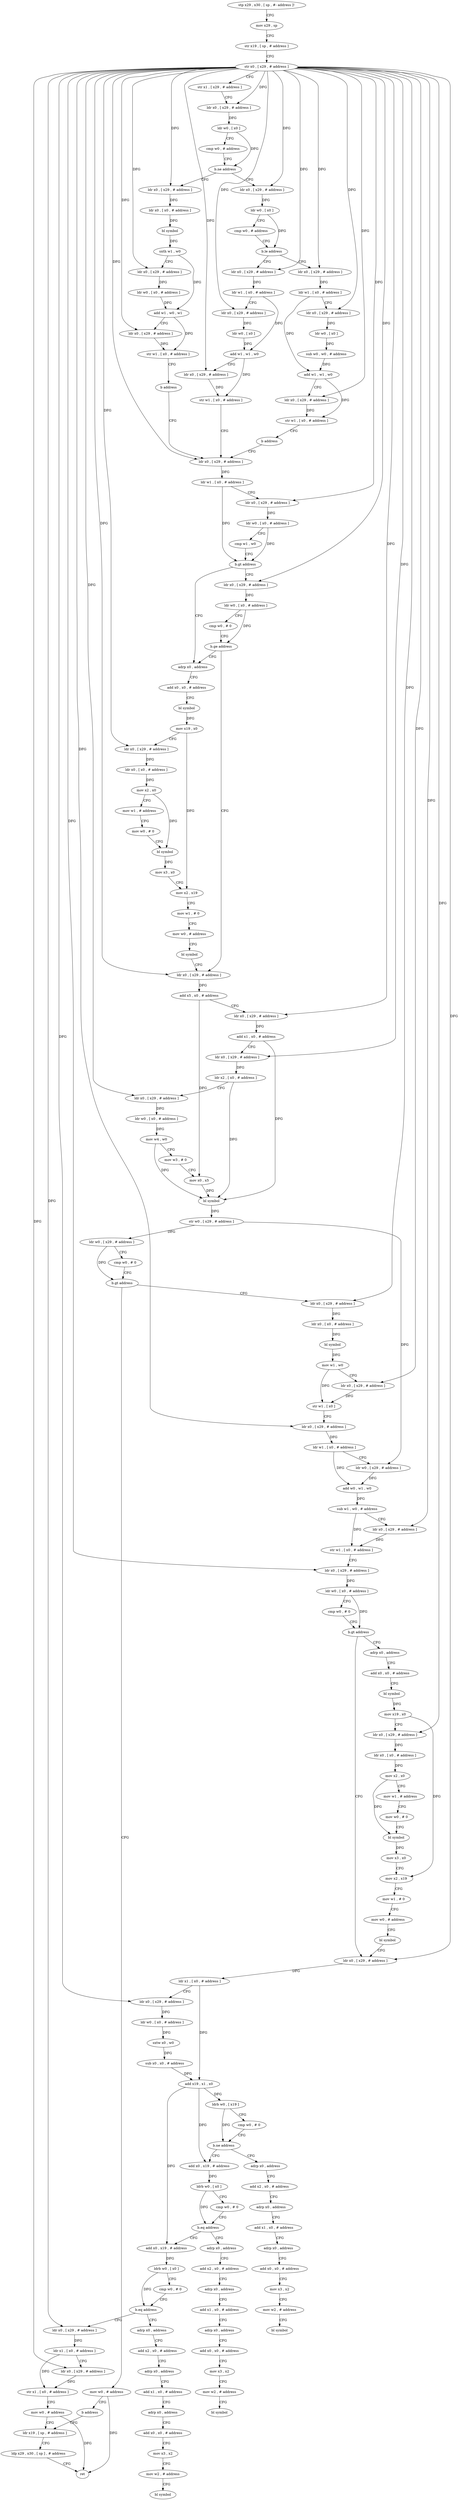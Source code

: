 digraph "func" {
"4207192" [label = "stp x29 , x30 , [ sp , #- address ]!" ]
"4207196" [label = "mov x29 , sp" ]
"4207200" [label = "str x19 , [ sp , # address ]" ]
"4207204" [label = "str x0 , [ x29 , # address ]" ]
"4207208" [label = "str x1 , [ x29 , # address ]" ]
"4207212" [label = "ldr x0 , [ x29 , # address ]" ]
"4207216" [label = "ldr w0 , [ x0 ]" ]
"4207220" [label = "cmp w0 , # address" ]
"4207224" [label = "b.ne address" ]
"4207268" [label = "ldr x0 , [ x29 , # address ]" ]
"4207228" [label = "ldr x0 , [ x29 , # address ]" ]
"4207272" [label = "ldr w0 , [ x0 ]" ]
"4207276" [label = "cmp w0 , # address" ]
"4207280" [label = "b.le address" ]
"4207320" [label = "ldr x0 , [ x29 , # address ]" ]
"4207284" [label = "ldr x0 , [ x29 , # address ]" ]
"4207232" [label = "ldr x0 , [ x0 , # address ]" ]
"4207236" [label = "bl symbol" ]
"4207240" [label = "sxth w1 , w0" ]
"4207244" [label = "ldr x0 , [ x29 , # address ]" ]
"4207248" [label = "ldr w0 , [ x0 , # address ]" ]
"4207252" [label = "add w1 , w0 , w1" ]
"4207256" [label = "ldr x0 , [ x29 , # address ]" ]
"4207260" [label = "str w1 , [ x0 , # address ]" ]
"4207264" [label = "b address" ]
"4207348" [label = "ldr x0 , [ x29 , # address ]" ]
"4207324" [label = "ldr w1 , [ x0 , # address ]" ]
"4207328" [label = "ldr x0 , [ x29 , # address ]" ]
"4207332" [label = "ldr w0 , [ x0 ]" ]
"4207336" [label = "add w1 , w1 , w0" ]
"4207340" [label = "ldr x0 , [ x29 , # address ]" ]
"4207344" [label = "str w1 , [ x0 , # address ]" ]
"4207288" [label = "ldr w1 , [ x0 , # address ]" ]
"4207292" [label = "ldr x0 , [ x29 , # address ]" ]
"4207296" [label = "ldr w0 , [ x0 ]" ]
"4207300" [label = "sub w0 , w0 , # address" ]
"4207304" [label = "add w1 , w1 , w0" ]
"4207308" [label = "ldr x0 , [ x29 , # address ]" ]
"4207312" [label = "str w1 , [ x0 , # address ]" ]
"4207316" [label = "b address" ]
"4207352" [label = "ldr w1 , [ x0 , # address ]" ]
"4207356" [label = "ldr x0 , [ x29 , # address ]" ]
"4207360" [label = "ldr w0 , [ x0 , # address ]" ]
"4207364" [label = "cmp w1 , w0" ]
"4207368" [label = "b.gt address" ]
"4207388" [label = "adrp x0 , address" ]
"4207372" [label = "ldr x0 , [ x29 , # address ]" ]
"4207392" [label = "add x0 , x0 , # address" ]
"4207396" [label = "bl symbol" ]
"4207400" [label = "mov x19 , x0" ]
"4207404" [label = "ldr x0 , [ x29 , # address ]" ]
"4207408" [label = "ldr x0 , [ x0 , # address ]" ]
"4207412" [label = "mov x2 , x0" ]
"4207416" [label = "mov w1 , # address" ]
"4207420" [label = "mov w0 , # 0" ]
"4207424" [label = "bl symbol" ]
"4207428" [label = "mov x3 , x0" ]
"4207432" [label = "mov x2 , x19" ]
"4207436" [label = "mov w1 , # 0" ]
"4207440" [label = "mov w0 , # address" ]
"4207444" [label = "bl symbol" ]
"4207448" [label = "ldr x0 , [ x29 , # address ]" ]
"4207376" [label = "ldr w0 , [ x0 , # address ]" ]
"4207380" [label = "cmp w0 , # 0" ]
"4207384" [label = "b.ge address" ]
"4207520" [label = "ldr x0 , [ x29 , # address ]" ]
"4207524" [label = "ldr x0 , [ x0 , # address ]" ]
"4207528" [label = "bl symbol" ]
"4207532" [label = "mov w1 , w0" ]
"4207536" [label = "ldr x0 , [ x29 , # address ]" ]
"4207540" [label = "str w1 , [ x0 ]" ]
"4207544" [label = "ldr x0 , [ x29 , # address ]" ]
"4207548" [label = "ldr w1 , [ x0 , # address ]" ]
"4207552" [label = "ldr w0 , [ x29 , # address ]" ]
"4207556" [label = "add w0 , w1 , w0" ]
"4207560" [label = "sub w1 , w0 , # address" ]
"4207564" [label = "ldr x0 , [ x29 , # address ]" ]
"4207568" [label = "str w1 , [ x0 , # address ]" ]
"4207572" [label = "ldr x0 , [ x29 , # address ]" ]
"4207576" [label = "ldr w0 , [ x0 , # address ]" ]
"4207580" [label = "cmp w0 , # 0" ]
"4207584" [label = "b.gt address" ]
"4207648" [label = "ldr x0 , [ x29 , # address ]" ]
"4207588" [label = "adrp x0 , address" ]
"4207512" [label = "mov w0 , # address" ]
"4207516" [label = "b address" ]
"4207848" [label = "ldr x19 , [ sp , # address ]" ]
"4207452" [label = "add x5 , x0 , # address" ]
"4207456" [label = "ldr x0 , [ x29 , # address ]" ]
"4207460" [label = "add x1 , x0 , # address" ]
"4207464" [label = "ldr x0 , [ x29 , # address ]" ]
"4207468" [label = "ldr x2 , [ x0 , # address ]" ]
"4207472" [label = "ldr x0 , [ x29 , # address ]" ]
"4207476" [label = "ldr w0 , [ x0 , # address ]" ]
"4207480" [label = "mov w4 , w0" ]
"4207484" [label = "mov w3 , # 0" ]
"4207488" [label = "mov x0 , x5" ]
"4207492" [label = "bl symbol" ]
"4207496" [label = "str w0 , [ x29 , # address ]" ]
"4207500" [label = "ldr w0 , [ x29 , # address ]" ]
"4207504" [label = "cmp w0 , # 0" ]
"4207508" [label = "b.gt address" ]
"4207652" [label = "ldr x1 , [ x0 , # address ]" ]
"4207656" [label = "ldr x0 , [ x29 , # address ]" ]
"4207660" [label = "ldr w0 , [ x0 , # address ]" ]
"4207664" [label = "sxtw x0 , w0" ]
"4207668" [label = "sub x0 , x0 , # address" ]
"4207672" [label = "add x19 , x1 , x0" ]
"4207676" [label = "ldrb w0 , [ x19 ]" ]
"4207680" [label = "cmp w0 , # 0" ]
"4207684" [label = "b.ne address" ]
"4207724" [label = "add x0 , x19 , # address" ]
"4207688" [label = "adrp x0 , address" ]
"4207592" [label = "add x0 , x0 , # address" ]
"4207596" [label = "bl symbol" ]
"4207600" [label = "mov x19 , x0" ]
"4207604" [label = "ldr x0 , [ x29 , # address ]" ]
"4207608" [label = "ldr x0 , [ x0 , # address ]" ]
"4207612" [label = "mov x2 , x0" ]
"4207616" [label = "mov w1 , # address" ]
"4207620" [label = "mov w0 , # 0" ]
"4207624" [label = "bl symbol" ]
"4207628" [label = "mov x3 , x0" ]
"4207632" [label = "mov x2 , x19" ]
"4207636" [label = "mov w1 , # 0" ]
"4207640" [label = "mov w0 , # address" ]
"4207644" [label = "bl symbol" ]
"4207852" [label = "ldp x29 , x30 , [ sp ] , # address" ]
"4207856" [label = "ret" ]
"4207728" [label = "ldrb w0 , [ x0 ]" ]
"4207732" [label = "cmp w0 , # 0" ]
"4207736" [label = "b.eq address" ]
"4207776" [label = "add x0 , x19 , # address" ]
"4207740" [label = "adrp x0 , address" ]
"4207692" [label = "add x2 , x0 , # address" ]
"4207696" [label = "adrp x0 , address" ]
"4207700" [label = "add x1 , x0 , # address" ]
"4207704" [label = "adrp x0 , address" ]
"4207708" [label = "add x0 , x0 , # address" ]
"4207712" [label = "mov x3 , x2" ]
"4207716" [label = "mov w2 , # address" ]
"4207720" [label = "bl symbol" ]
"4207780" [label = "ldrb w0 , [ x0 ]" ]
"4207784" [label = "cmp w0 , # 0" ]
"4207788" [label = "b.eq address" ]
"4207828" [label = "ldr x0 , [ x29 , # address ]" ]
"4207792" [label = "adrp x0 , address" ]
"4207744" [label = "add x2 , x0 , # address" ]
"4207748" [label = "adrp x0 , address" ]
"4207752" [label = "add x1 , x0 , # address" ]
"4207756" [label = "adrp x0 , address" ]
"4207760" [label = "add x0 , x0 , # address" ]
"4207764" [label = "mov x3 , x2" ]
"4207768" [label = "mov w2 , # address" ]
"4207772" [label = "bl symbol" ]
"4207832" [label = "ldr x1 , [ x0 , # address ]" ]
"4207836" [label = "ldr x0 , [ x29 , # address ]" ]
"4207840" [label = "str x1 , [ x0 , # address ]" ]
"4207844" [label = "mov w0 , # address" ]
"4207796" [label = "add x2 , x0 , # address" ]
"4207800" [label = "adrp x0 , address" ]
"4207804" [label = "add x1 , x0 , # address" ]
"4207808" [label = "adrp x0 , address" ]
"4207812" [label = "add x0 , x0 , # address" ]
"4207816" [label = "mov x3 , x2" ]
"4207820" [label = "mov w2 , # address" ]
"4207824" [label = "bl symbol" ]
"4207192" -> "4207196" [ label = "CFG" ]
"4207196" -> "4207200" [ label = "CFG" ]
"4207200" -> "4207204" [ label = "CFG" ]
"4207204" -> "4207208" [ label = "CFG" ]
"4207204" -> "4207212" [ label = "DFG" ]
"4207204" -> "4207268" [ label = "DFG" ]
"4207204" -> "4207228" [ label = "DFG" ]
"4207204" -> "4207244" [ label = "DFG" ]
"4207204" -> "4207256" [ label = "DFG" ]
"4207204" -> "4207320" [ label = "DFG" ]
"4207204" -> "4207328" [ label = "DFG" ]
"4207204" -> "4207340" [ label = "DFG" ]
"4207204" -> "4207284" [ label = "DFG" ]
"4207204" -> "4207292" [ label = "DFG" ]
"4207204" -> "4207308" [ label = "DFG" ]
"4207204" -> "4207348" [ label = "DFG" ]
"4207204" -> "4207356" [ label = "DFG" ]
"4207204" -> "4207404" [ label = "DFG" ]
"4207204" -> "4207372" [ label = "DFG" ]
"4207204" -> "4207448" [ label = "DFG" ]
"4207204" -> "4207456" [ label = "DFG" ]
"4207204" -> "4207464" [ label = "DFG" ]
"4207204" -> "4207472" [ label = "DFG" ]
"4207204" -> "4207520" [ label = "DFG" ]
"4207204" -> "4207536" [ label = "DFG" ]
"4207204" -> "4207544" [ label = "DFG" ]
"4207204" -> "4207564" [ label = "DFG" ]
"4207204" -> "4207572" [ label = "DFG" ]
"4207204" -> "4207648" [ label = "DFG" ]
"4207204" -> "4207656" [ label = "DFG" ]
"4207204" -> "4207604" [ label = "DFG" ]
"4207204" -> "4207828" [ label = "DFG" ]
"4207204" -> "4207836" [ label = "DFG" ]
"4207208" -> "4207212" [ label = "CFG" ]
"4207212" -> "4207216" [ label = "DFG" ]
"4207216" -> "4207220" [ label = "CFG" ]
"4207216" -> "4207224" [ label = "DFG" ]
"4207220" -> "4207224" [ label = "CFG" ]
"4207224" -> "4207268" [ label = "CFG" ]
"4207224" -> "4207228" [ label = "CFG" ]
"4207268" -> "4207272" [ label = "DFG" ]
"4207228" -> "4207232" [ label = "DFG" ]
"4207272" -> "4207276" [ label = "CFG" ]
"4207272" -> "4207280" [ label = "DFG" ]
"4207276" -> "4207280" [ label = "CFG" ]
"4207280" -> "4207320" [ label = "CFG" ]
"4207280" -> "4207284" [ label = "CFG" ]
"4207320" -> "4207324" [ label = "DFG" ]
"4207284" -> "4207288" [ label = "DFG" ]
"4207232" -> "4207236" [ label = "DFG" ]
"4207236" -> "4207240" [ label = "DFG" ]
"4207240" -> "4207244" [ label = "CFG" ]
"4207240" -> "4207252" [ label = "DFG" ]
"4207244" -> "4207248" [ label = "DFG" ]
"4207248" -> "4207252" [ label = "DFG" ]
"4207252" -> "4207256" [ label = "CFG" ]
"4207252" -> "4207260" [ label = "DFG" ]
"4207256" -> "4207260" [ label = "DFG" ]
"4207260" -> "4207264" [ label = "CFG" ]
"4207264" -> "4207348" [ label = "CFG" ]
"4207348" -> "4207352" [ label = "DFG" ]
"4207324" -> "4207328" [ label = "CFG" ]
"4207324" -> "4207336" [ label = "DFG" ]
"4207328" -> "4207332" [ label = "DFG" ]
"4207332" -> "4207336" [ label = "DFG" ]
"4207336" -> "4207340" [ label = "CFG" ]
"4207336" -> "4207344" [ label = "DFG" ]
"4207340" -> "4207344" [ label = "DFG" ]
"4207344" -> "4207348" [ label = "CFG" ]
"4207288" -> "4207292" [ label = "CFG" ]
"4207288" -> "4207304" [ label = "DFG" ]
"4207292" -> "4207296" [ label = "DFG" ]
"4207296" -> "4207300" [ label = "DFG" ]
"4207300" -> "4207304" [ label = "DFG" ]
"4207304" -> "4207308" [ label = "CFG" ]
"4207304" -> "4207312" [ label = "DFG" ]
"4207308" -> "4207312" [ label = "DFG" ]
"4207312" -> "4207316" [ label = "CFG" ]
"4207316" -> "4207348" [ label = "CFG" ]
"4207352" -> "4207356" [ label = "CFG" ]
"4207352" -> "4207368" [ label = "DFG" ]
"4207356" -> "4207360" [ label = "DFG" ]
"4207360" -> "4207364" [ label = "CFG" ]
"4207360" -> "4207368" [ label = "DFG" ]
"4207364" -> "4207368" [ label = "CFG" ]
"4207368" -> "4207388" [ label = "CFG" ]
"4207368" -> "4207372" [ label = "CFG" ]
"4207388" -> "4207392" [ label = "CFG" ]
"4207372" -> "4207376" [ label = "DFG" ]
"4207392" -> "4207396" [ label = "CFG" ]
"4207396" -> "4207400" [ label = "DFG" ]
"4207400" -> "4207404" [ label = "CFG" ]
"4207400" -> "4207432" [ label = "DFG" ]
"4207404" -> "4207408" [ label = "DFG" ]
"4207408" -> "4207412" [ label = "DFG" ]
"4207412" -> "4207416" [ label = "CFG" ]
"4207412" -> "4207424" [ label = "DFG" ]
"4207416" -> "4207420" [ label = "CFG" ]
"4207420" -> "4207424" [ label = "CFG" ]
"4207424" -> "4207428" [ label = "DFG" ]
"4207428" -> "4207432" [ label = "CFG" ]
"4207432" -> "4207436" [ label = "CFG" ]
"4207436" -> "4207440" [ label = "CFG" ]
"4207440" -> "4207444" [ label = "CFG" ]
"4207444" -> "4207448" [ label = "CFG" ]
"4207448" -> "4207452" [ label = "DFG" ]
"4207376" -> "4207380" [ label = "CFG" ]
"4207376" -> "4207384" [ label = "DFG" ]
"4207380" -> "4207384" [ label = "CFG" ]
"4207384" -> "4207448" [ label = "CFG" ]
"4207384" -> "4207388" [ label = "CFG" ]
"4207520" -> "4207524" [ label = "DFG" ]
"4207524" -> "4207528" [ label = "DFG" ]
"4207528" -> "4207532" [ label = "DFG" ]
"4207532" -> "4207536" [ label = "CFG" ]
"4207532" -> "4207540" [ label = "DFG" ]
"4207536" -> "4207540" [ label = "DFG" ]
"4207540" -> "4207544" [ label = "CFG" ]
"4207544" -> "4207548" [ label = "DFG" ]
"4207548" -> "4207552" [ label = "CFG" ]
"4207548" -> "4207556" [ label = "DFG" ]
"4207552" -> "4207556" [ label = "DFG" ]
"4207556" -> "4207560" [ label = "DFG" ]
"4207560" -> "4207564" [ label = "CFG" ]
"4207560" -> "4207568" [ label = "DFG" ]
"4207564" -> "4207568" [ label = "DFG" ]
"4207568" -> "4207572" [ label = "CFG" ]
"4207572" -> "4207576" [ label = "DFG" ]
"4207576" -> "4207580" [ label = "CFG" ]
"4207576" -> "4207584" [ label = "DFG" ]
"4207580" -> "4207584" [ label = "CFG" ]
"4207584" -> "4207648" [ label = "CFG" ]
"4207584" -> "4207588" [ label = "CFG" ]
"4207648" -> "4207652" [ label = "DFG" ]
"4207588" -> "4207592" [ label = "CFG" ]
"4207512" -> "4207516" [ label = "CFG" ]
"4207512" -> "4207856" [ label = "DFG" ]
"4207516" -> "4207848" [ label = "CFG" ]
"4207848" -> "4207852" [ label = "CFG" ]
"4207452" -> "4207456" [ label = "CFG" ]
"4207452" -> "4207488" [ label = "DFG" ]
"4207456" -> "4207460" [ label = "DFG" ]
"4207460" -> "4207464" [ label = "CFG" ]
"4207460" -> "4207492" [ label = "DFG" ]
"4207464" -> "4207468" [ label = "DFG" ]
"4207468" -> "4207472" [ label = "CFG" ]
"4207468" -> "4207492" [ label = "DFG" ]
"4207472" -> "4207476" [ label = "DFG" ]
"4207476" -> "4207480" [ label = "DFG" ]
"4207480" -> "4207484" [ label = "CFG" ]
"4207480" -> "4207492" [ label = "DFG" ]
"4207484" -> "4207488" [ label = "CFG" ]
"4207488" -> "4207492" [ label = "DFG" ]
"4207492" -> "4207496" [ label = "DFG" ]
"4207496" -> "4207500" [ label = "DFG" ]
"4207496" -> "4207552" [ label = "DFG" ]
"4207500" -> "4207504" [ label = "CFG" ]
"4207500" -> "4207508" [ label = "DFG" ]
"4207504" -> "4207508" [ label = "CFG" ]
"4207508" -> "4207520" [ label = "CFG" ]
"4207508" -> "4207512" [ label = "CFG" ]
"4207652" -> "4207656" [ label = "CFG" ]
"4207652" -> "4207672" [ label = "DFG" ]
"4207656" -> "4207660" [ label = "DFG" ]
"4207660" -> "4207664" [ label = "DFG" ]
"4207664" -> "4207668" [ label = "DFG" ]
"4207668" -> "4207672" [ label = "DFG" ]
"4207672" -> "4207676" [ label = "DFG" ]
"4207672" -> "4207724" [ label = "DFG" ]
"4207672" -> "4207776" [ label = "DFG" ]
"4207676" -> "4207680" [ label = "CFG" ]
"4207676" -> "4207684" [ label = "DFG" ]
"4207680" -> "4207684" [ label = "CFG" ]
"4207684" -> "4207724" [ label = "CFG" ]
"4207684" -> "4207688" [ label = "CFG" ]
"4207724" -> "4207728" [ label = "DFG" ]
"4207688" -> "4207692" [ label = "CFG" ]
"4207592" -> "4207596" [ label = "CFG" ]
"4207596" -> "4207600" [ label = "DFG" ]
"4207600" -> "4207604" [ label = "CFG" ]
"4207600" -> "4207632" [ label = "DFG" ]
"4207604" -> "4207608" [ label = "DFG" ]
"4207608" -> "4207612" [ label = "DFG" ]
"4207612" -> "4207616" [ label = "CFG" ]
"4207612" -> "4207624" [ label = "DFG" ]
"4207616" -> "4207620" [ label = "CFG" ]
"4207620" -> "4207624" [ label = "CFG" ]
"4207624" -> "4207628" [ label = "DFG" ]
"4207628" -> "4207632" [ label = "CFG" ]
"4207632" -> "4207636" [ label = "CFG" ]
"4207636" -> "4207640" [ label = "CFG" ]
"4207640" -> "4207644" [ label = "CFG" ]
"4207644" -> "4207648" [ label = "CFG" ]
"4207852" -> "4207856" [ label = "CFG" ]
"4207728" -> "4207732" [ label = "CFG" ]
"4207728" -> "4207736" [ label = "DFG" ]
"4207732" -> "4207736" [ label = "CFG" ]
"4207736" -> "4207776" [ label = "CFG" ]
"4207736" -> "4207740" [ label = "CFG" ]
"4207776" -> "4207780" [ label = "DFG" ]
"4207740" -> "4207744" [ label = "CFG" ]
"4207692" -> "4207696" [ label = "CFG" ]
"4207696" -> "4207700" [ label = "CFG" ]
"4207700" -> "4207704" [ label = "CFG" ]
"4207704" -> "4207708" [ label = "CFG" ]
"4207708" -> "4207712" [ label = "CFG" ]
"4207712" -> "4207716" [ label = "CFG" ]
"4207716" -> "4207720" [ label = "CFG" ]
"4207780" -> "4207784" [ label = "CFG" ]
"4207780" -> "4207788" [ label = "DFG" ]
"4207784" -> "4207788" [ label = "CFG" ]
"4207788" -> "4207828" [ label = "CFG" ]
"4207788" -> "4207792" [ label = "CFG" ]
"4207828" -> "4207832" [ label = "DFG" ]
"4207792" -> "4207796" [ label = "CFG" ]
"4207744" -> "4207748" [ label = "CFG" ]
"4207748" -> "4207752" [ label = "CFG" ]
"4207752" -> "4207756" [ label = "CFG" ]
"4207756" -> "4207760" [ label = "CFG" ]
"4207760" -> "4207764" [ label = "CFG" ]
"4207764" -> "4207768" [ label = "CFG" ]
"4207768" -> "4207772" [ label = "CFG" ]
"4207832" -> "4207836" [ label = "CFG" ]
"4207832" -> "4207840" [ label = "DFG" ]
"4207836" -> "4207840" [ label = "DFG" ]
"4207840" -> "4207844" [ label = "CFG" ]
"4207844" -> "4207848" [ label = "CFG" ]
"4207844" -> "4207856" [ label = "DFG" ]
"4207796" -> "4207800" [ label = "CFG" ]
"4207800" -> "4207804" [ label = "CFG" ]
"4207804" -> "4207808" [ label = "CFG" ]
"4207808" -> "4207812" [ label = "CFG" ]
"4207812" -> "4207816" [ label = "CFG" ]
"4207816" -> "4207820" [ label = "CFG" ]
"4207820" -> "4207824" [ label = "CFG" ]
}

